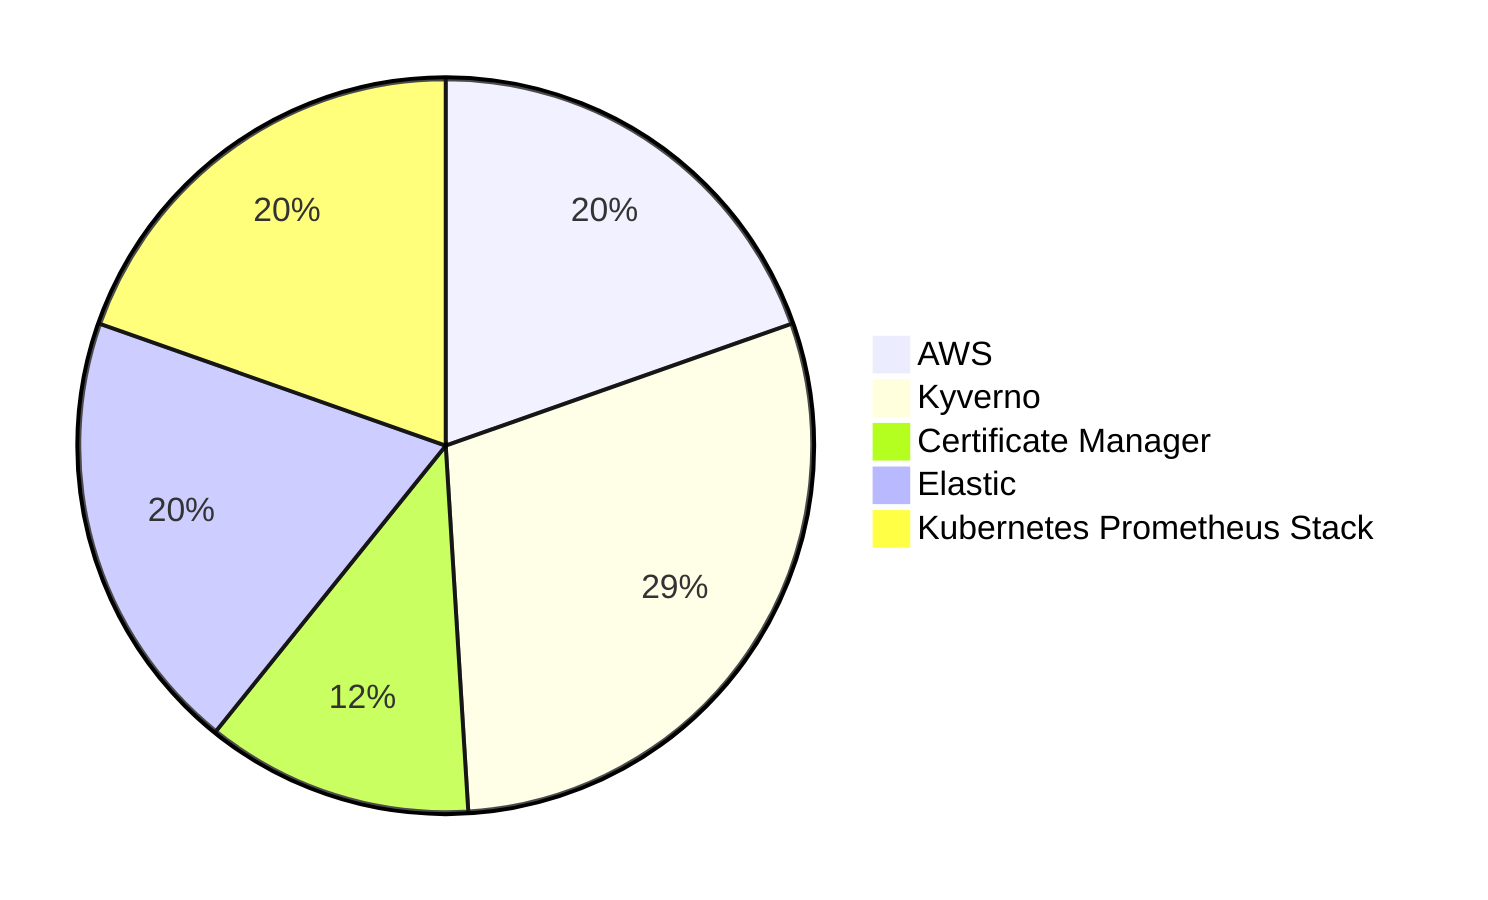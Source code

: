 pie
    "AWS" : 10
    "Kyverno" : 15
    "Certificate Manager" : 6
    "Elastic" : 10
    "Kubernetes Prometheus Stack" : 10